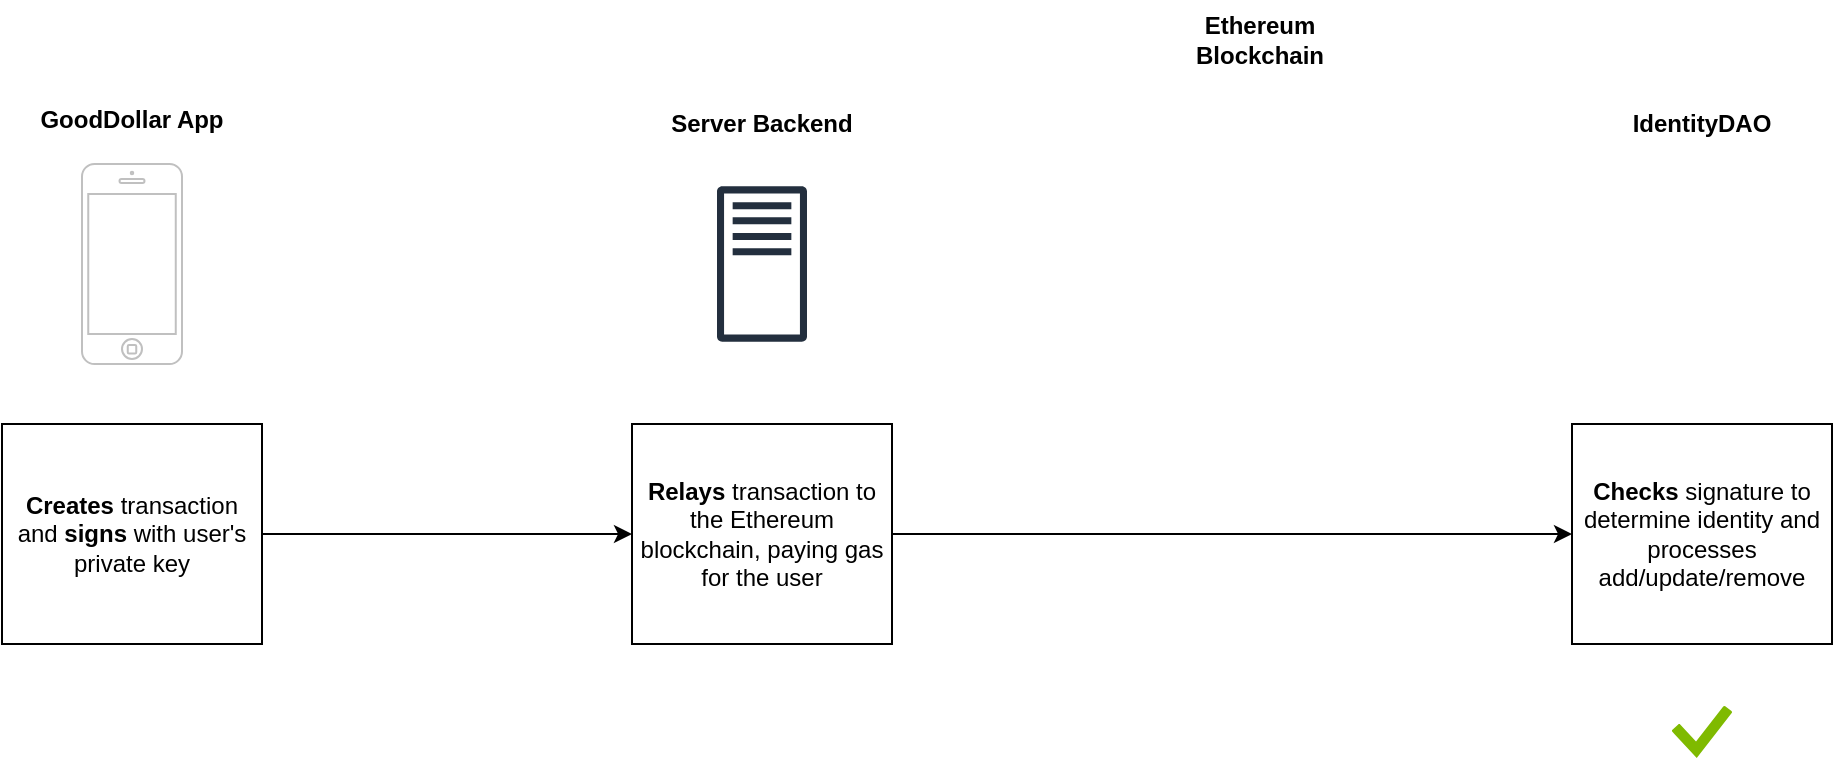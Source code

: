 <mxfile version="10.9.8" type="device"><diagram id="cMwZEsyohvtqVsqn1JkD" name="Page-1"><mxGraphModel dx="1045" dy="629" grid="1" gridSize="10" guides="1" tooltips="1" connect="1" arrows="1" fold="1" page="1" pageScale="1" pageWidth="2000" pageHeight="4300" math="0" shadow="0"><root><mxCell id="0"/><mxCell id="1" parent="0"/><mxCell id="gcSo4vBLDAs6DgFxNirP-7" style="edgeStyle=orthogonalEdgeStyle;rounded=0;orthogonalLoop=1;jettySize=auto;html=1;entryX=0;entryY=0.5;entryDx=0;entryDy=0;" edge="1" parent="1" source="gcSo4vBLDAs6DgFxNirP-1" target="gcSo4vBLDAs6DgFxNirP-4"><mxGeometry relative="1" as="geometry"/></mxCell><mxCell id="gcSo4vBLDAs6DgFxNirP-1" value="&lt;b&gt;Creates&lt;/b&gt; transaction and &lt;b&gt;signs&lt;/b&gt; with user's private key" style="rounded=0;whiteSpace=wrap;html=1;" vertex="1" parent="1"><mxGeometry x="115" y="270" width="130" height="110" as="geometry"/></mxCell><mxCell id="gcSo4vBLDAs6DgFxNirP-2" value="" style="html=1;verticalLabelPosition=bottom;labelBackgroundColor=#ffffff;verticalAlign=top;shadow=0;dashed=0;strokeWidth=1;shape=mxgraph.ios7.misc.iphone;fillColor=#ffffff;strokeColor=#c0c0c0;" vertex="1" parent="1"><mxGeometry x="155" y="140" width="50" height="100" as="geometry"/></mxCell><mxCell id="gcSo4vBLDAs6DgFxNirP-3" value="&lt;div&gt;&lt;b&gt;&lt;br&gt;&lt;/b&gt;&lt;/div&gt;&lt;div&gt;&lt;b&gt;GoodDollar App&lt;/b&gt;&lt;/div&gt;" style="text;html=1;strokeColor=none;fillColor=none;align=center;verticalAlign=middle;whiteSpace=wrap;rounded=0;" vertex="1" parent="1"><mxGeometry x="130" y="90" width="100" height="40" as="geometry"/></mxCell><mxCell id="gcSo4vBLDAs6DgFxNirP-13" style="edgeStyle=orthogonalEdgeStyle;rounded=0;orthogonalLoop=1;jettySize=auto;html=1;entryX=0;entryY=0.5;entryDx=0;entryDy=0;" edge="1" parent="1" source="gcSo4vBLDAs6DgFxNirP-4" target="gcSo4vBLDAs6DgFxNirP-8"><mxGeometry relative="1" as="geometry"/></mxCell><mxCell id="gcSo4vBLDAs6DgFxNirP-4" value="&lt;b&gt;Relays&lt;/b&gt; transaction to the Ethereum blockchain, paying gas for the user" style="rounded=0;whiteSpace=wrap;html=1;" vertex="1" parent="1"><mxGeometry x="430" y="270" width="130" height="110" as="geometry"/></mxCell><mxCell id="gcSo4vBLDAs6DgFxNirP-5" value="" style="outlineConnect=0;fontColor=#232F3E;gradientColor=none;fillColor=#232F3E;strokeColor=none;dashed=0;verticalLabelPosition=bottom;verticalAlign=top;align=center;html=1;fontSize=12;fontStyle=0;aspect=fixed;pointerEvents=1;shape=mxgraph.aws4.traditional_server;" vertex="1" parent="1"><mxGeometry x="472.5" y="151" width="45" height="78" as="geometry"/></mxCell><mxCell id="gcSo4vBLDAs6DgFxNirP-6" value="&lt;b&gt;Server Backend&lt;br&gt;&lt;/b&gt;" style="text;html=1;strokeColor=none;fillColor=none;align=center;verticalAlign=middle;whiteSpace=wrap;rounded=0;" vertex="1" parent="1"><mxGeometry x="445" y="100" width="100" height="40" as="geometry"/></mxCell><mxCell id="gcSo4vBLDAs6DgFxNirP-8" value="&lt;b&gt;Checks&lt;/b&gt; signature to determine identity and processes add/update/remove" style="rounded=0;whiteSpace=wrap;html=1;" vertex="1" parent="1"><mxGeometry x="900" y="270" width="130" height="110" as="geometry"/></mxCell><mxCell id="gcSo4vBLDAs6DgFxNirP-9" value="" style="shape=image;html=1;verticalAlign=top;verticalLabelPosition=bottom;labelBackgroundColor=#ffffff;imageAspect=0;aspect=fixed;image=https://cdn4.iconfinder.com/data/icons/logos-brands-5/24/ethereum-128.png" vertex="1" parent="1"><mxGeometry x="710" y="114" width="68" height="68" as="geometry"/></mxCell><mxCell id="gcSo4vBLDAs6DgFxNirP-10" value="&lt;b&gt;Ethereum Blockchain&lt;br&gt;&lt;/b&gt;" style="text;html=1;strokeColor=none;fillColor=none;align=center;verticalAlign=middle;whiteSpace=wrap;rounded=0;" vertex="1" parent="1"><mxGeometry x="694" y="58" width="100" height="40" as="geometry"/></mxCell><mxCell id="gcSo4vBLDAs6DgFxNirP-11" value="" style="shape=image;html=1;verticalAlign=top;verticalLabelPosition=bottom;labelBackgroundColor=#ffffff;imageAspect=0;aspect=fixed;image=https://cdn0.iconfinder.com/data/icons/octicons/1024/organization-128.png" vertex="1" parent="1"><mxGeometry x="926" y="162" width="78" height="78" as="geometry"/></mxCell><mxCell id="gcSo4vBLDAs6DgFxNirP-12" value="&lt;b&gt;IdentityDAO&lt;br&gt;&lt;/b&gt;" style="text;html=1;strokeColor=none;fillColor=none;align=center;verticalAlign=middle;whiteSpace=wrap;rounded=0;" vertex="1" parent="1"><mxGeometry x="915" y="100" width="100" height="40" as="geometry"/></mxCell><mxCell id="gcSo4vBLDAs6DgFxNirP-14" value="" style="shape=image;html=1;verticalAlign=top;verticalLabelPosition=bottom;labelBackgroundColor=#ffffff;imageAspect=0;aspect=fixed;image=https://cdn2.iconfinder.com/data/icons/oxygen/48x48/actions/signature.png" vertex="1" parent="1"><mxGeometry x="157" y="400" width="48" height="48" as="geometry"/></mxCell><mxCell id="gcSo4vBLDAs6DgFxNirP-19" value="" style="shape=image;html=1;verticalAlign=top;verticalLabelPosition=bottom;labelBackgroundColor=#ffffff;imageAspect=0;aspect=fixed;image=https://cdn0.iconfinder.com/data/icons/business-collection-2027/60/insert-coin-128.png" vertex="1" parent="1"><mxGeometry x="469.5" y="400" width="48" height="48" as="geometry"/></mxCell><mxCell id="gcSo4vBLDAs6DgFxNirP-20" value="" style="aspect=fixed;html=1;perimeter=none;align=center;shadow=0;dashed=0;image;fontSize=12;image=img/lib/mscae/Check.svg;" vertex="1" parent="1"><mxGeometry x="950" y="411" width="30" height="26" as="geometry"/></mxCell></root></mxGraphModel></diagram></mxfile>